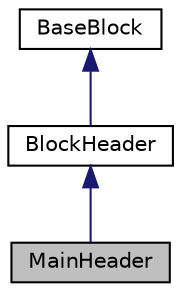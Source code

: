 digraph "MainHeader"
{
 // LATEX_PDF_SIZE
  edge [fontname="Helvetica",fontsize="10",labelfontname="Helvetica",labelfontsize="10"];
  node [fontname="Helvetica",fontsize="10",shape=record];
  Node1 [label="MainHeader",height=0.2,width=0.4,color="black", fillcolor="grey75", style="filled", fontcolor="black",tooltip=" "];
  Node2 -> Node1 [dir="back",color="midnightblue",fontsize="10",style="solid"];
  Node2 [label="BlockHeader",height=0.2,width=0.4,color="black", fillcolor="white", style="filled",URL="$structBlockHeader.html",tooltip=" "];
  Node3 -> Node2 [dir="back",color="midnightblue",fontsize="10",style="solid"];
  Node3 [label="BaseBlock",height=0.2,width=0.4,color="black", fillcolor="white", style="filled",URL="$structBaseBlock.html",tooltip=" "];
}
